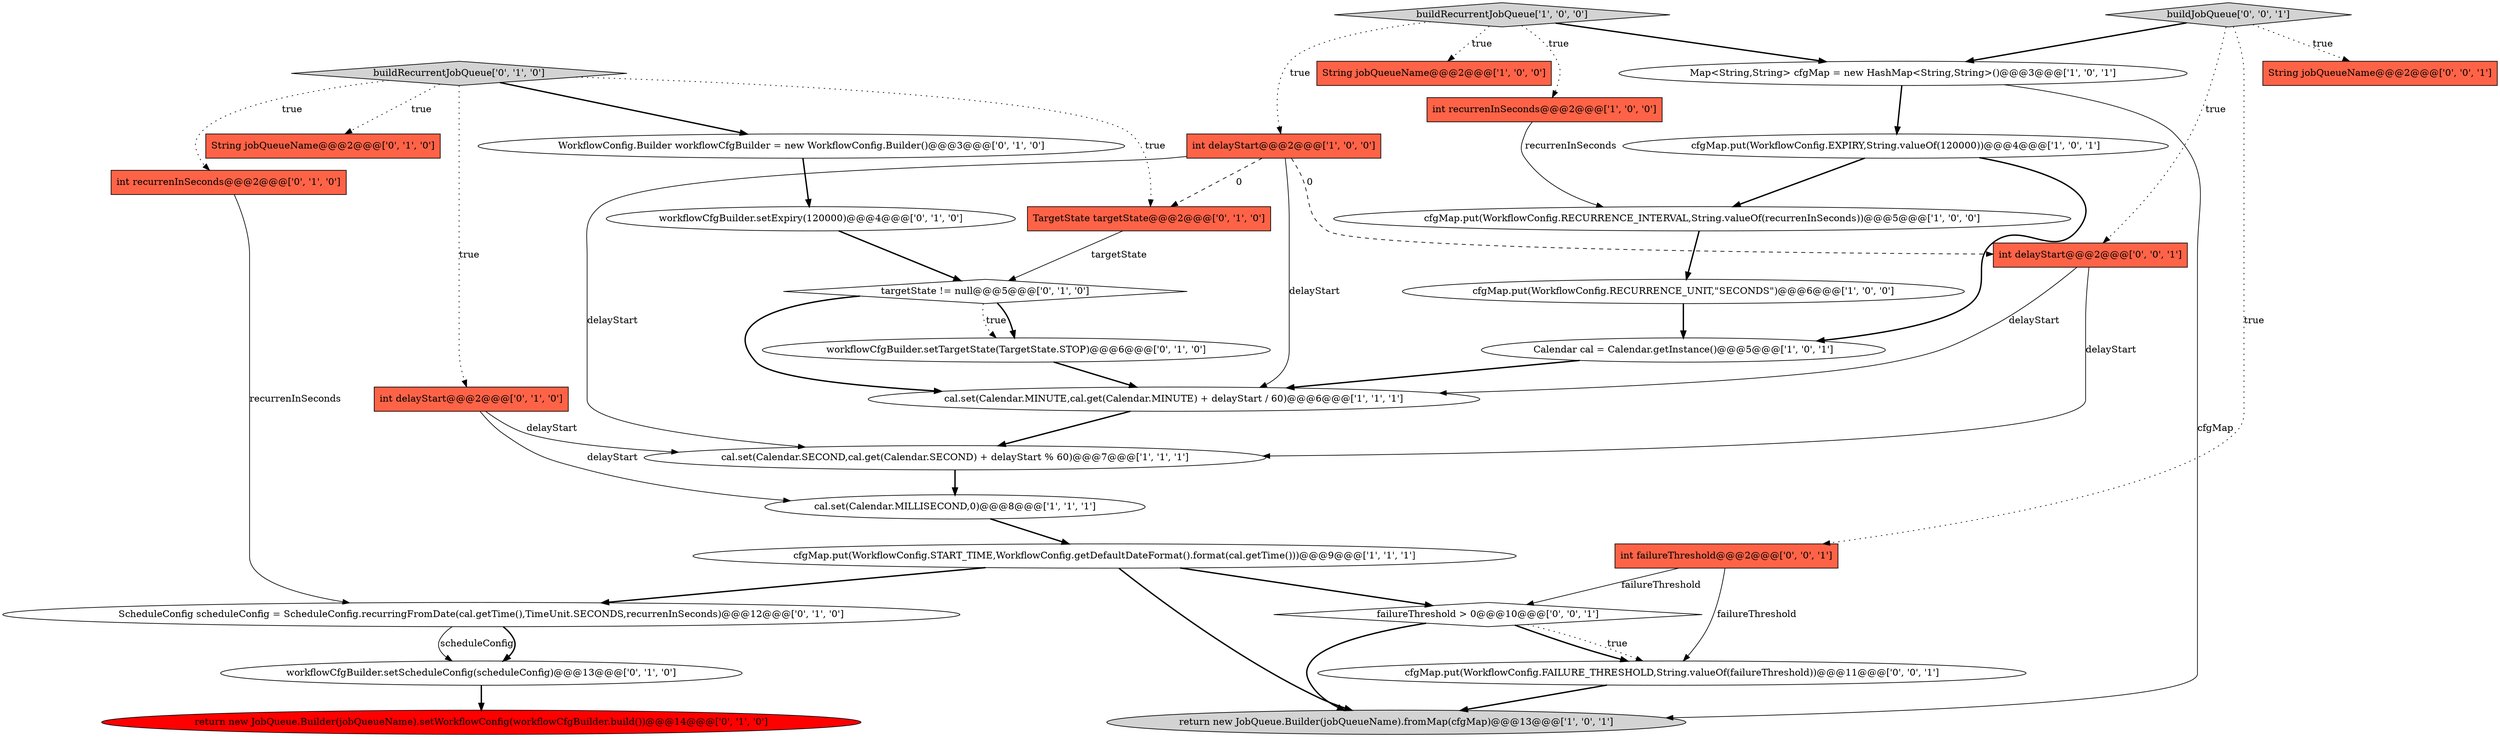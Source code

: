 digraph {
14 [style = filled, label = "return new JobQueue.Builder(jobQueueName).setWorkflowConfig(workflowCfgBuilder.build())@@@14@@@['0', '1', '0']", fillcolor = red, shape = ellipse image = "AAA1AAABBB2BBB"];
1 [style = filled, label = "cfgMap.put(WorkflowConfig.RECURRENCE_INTERVAL,String.valueOf(recurrenInSeconds))@@@5@@@['1', '0', '0']", fillcolor = white, shape = ellipse image = "AAA0AAABBB1BBB"];
3 [style = filled, label = "int recurrenInSeconds@@@2@@@['1', '0', '0']", fillcolor = tomato, shape = box image = "AAA0AAABBB1BBB"];
9 [style = filled, label = "return new JobQueue.Builder(jobQueueName).fromMap(cfgMap)@@@13@@@['1', '0', '1']", fillcolor = lightgray, shape = ellipse image = "AAA0AAABBB1BBB"];
19 [style = filled, label = "String jobQueueName@@@2@@@['0', '1', '0']", fillcolor = tomato, shape = box image = "AAA0AAABBB2BBB"];
15 [style = filled, label = "workflowCfgBuilder.setExpiry(120000)@@@4@@@['0', '1', '0']", fillcolor = white, shape = ellipse image = "AAA0AAABBB2BBB"];
11 [style = filled, label = "buildRecurrentJobQueue['1', '0', '0']", fillcolor = lightgray, shape = diamond image = "AAA0AAABBB1BBB"];
4 [style = filled, label = "Calendar cal = Calendar.getInstance()@@@5@@@['1', '0', '1']", fillcolor = white, shape = ellipse image = "AAA0AAABBB1BBB"];
5 [style = filled, label = "String jobQueueName@@@2@@@['1', '0', '0']", fillcolor = tomato, shape = box image = "AAA0AAABBB1BBB"];
10 [style = filled, label = "int delayStart@@@2@@@['1', '0', '0']", fillcolor = tomato, shape = box image = "AAA1AAABBB1BBB"];
2 [style = filled, label = "cal.set(Calendar.SECOND,cal.get(Calendar.SECOND) + delayStart % 60)@@@7@@@['1', '1', '1']", fillcolor = white, shape = ellipse image = "AAA0AAABBB1BBB"];
21 [style = filled, label = "workflowCfgBuilder.setTargetState(TargetState.STOP)@@@6@@@['0', '1', '0']", fillcolor = white, shape = ellipse image = "AAA0AAABBB2BBB"];
22 [style = filled, label = "workflowCfgBuilder.setScheduleConfig(scheduleConfig)@@@13@@@['0', '1', '0']", fillcolor = white, shape = ellipse image = "AAA0AAABBB2BBB"];
24 [style = filled, label = "WorkflowConfig.Builder workflowCfgBuilder = new WorkflowConfig.Builder()@@@3@@@['0', '1', '0']", fillcolor = white, shape = ellipse image = "AAA0AAABBB2BBB"];
25 [style = filled, label = "buildRecurrentJobQueue['0', '1', '0']", fillcolor = lightgray, shape = diamond image = "AAA0AAABBB2BBB"];
6 [style = filled, label = "cal.set(Calendar.MILLISECOND,0)@@@8@@@['1', '1', '1']", fillcolor = white, shape = ellipse image = "AAA0AAABBB1BBB"];
31 [style = filled, label = "failureThreshold > 0@@@10@@@['0', '0', '1']", fillcolor = white, shape = diamond image = "AAA0AAABBB3BBB"];
0 [style = filled, label = "cfgMap.put(WorkflowConfig.RECURRENCE_UNIT,\"SECONDS\")@@@6@@@['1', '0', '0']", fillcolor = white, shape = ellipse image = "AAA0AAABBB1BBB"];
26 [style = filled, label = "cfgMap.put(WorkflowConfig.FAILURE_THRESHOLD,String.valueOf(failureThreshold))@@@11@@@['0', '0', '1']", fillcolor = white, shape = ellipse image = "AAA0AAABBB3BBB"];
28 [style = filled, label = "int failureThreshold@@@2@@@['0', '0', '1']", fillcolor = tomato, shape = box image = "AAA0AAABBB3BBB"];
12 [style = filled, label = "Map<String,String> cfgMap = new HashMap<String,String>()@@@3@@@['1', '0', '1']", fillcolor = white, shape = ellipse image = "AAA0AAABBB1BBB"];
18 [style = filled, label = "targetState != null@@@5@@@['0', '1', '0']", fillcolor = white, shape = diamond image = "AAA0AAABBB2BBB"];
20 [style = filled, label = "ScheduleConfig scheduleConfig = ScheduleConfig.recurringFromDate(cal.getTime(),TimeUnit.SECONDS,recurrenInSeconds)@@@12@@@['0', '1', '0']", fillcolor = white, shape = ellipse image = "AAA0AAABBB2BBB"];
30 [style = filled, label = "int delayStart@@@2@@@['0', '0', '1']", fillcolor = tomato, shape = box image = "AAA0AAABBB3BBB"];
7 [style = filled, label = "cfgMap.put(WorkflowConfig.EXPIRY,String.valueOf(120000))@@@4@@@['1', '0', '1']", fillcolor = white, shape = ellipse image = "AAA0AAABBB1BBB"];
8 [style = filled, label = "cal.set(Calendar.MINUTE,cal.get(Calendar.MINUTE) + delayStart / 60)@@@6@@@['1', '1', '1']", fillcolor = white, shape = ellipse image = "AAA0AAABBB1BBB"];
27 [style = filled, label = "String jobQueueName@@@2@@@['0', '0', '1']", fillcolor = tomato, shape = box image = "AAA0AAABBB3BBB"];
29 [style = filled, label = "buildJobQueue['0', '0', '1']", fillcolor = lightgray, shape = diamond image = "AAA0AAABBB3BBB"];
23 [style = filled, label = "TargetState targetState@@@2@@@['0', '1', '0']", fillcolor = tomato, shape = box image = "AAA1AAABBB2BBB"];
17 [style = filled, label = "int delayStart@@@2@@@['0', '1', '0']", fillcolor = tomato, shape = box image = "AAA0AAABBB2BBB"];
16 [style = filled, label = "int recurrenInSeconds@@@2@@@['0', '1', '0']", fillcolor = tomato, shape = box image = "AAA0AAABBB2BBB"];
13 [style = filled, label = "cfgMap.put(WorkflowConfig.START_TIME,WorkflowConfig.getDefaultDateFormat().format(cal.getTime()))@@@9@@@['1', '1', '1']", fillcolor = white, shape = ellipse image = "AAA0AAABBB1BBB"];
28->26 [style = solid, label="failureThreshold"];
25->16 [style = dotted, label="true"];
7->1 [style = bold, label=""];
17->2 [style = solid, label="delayStart"];
31->9 [style = bold, label=""];
2->6 [style = bold, label=""];
30->8 [style = solid, label="delayStart"];
11->10 [style = dotted, label="true"];
29->27 [style = dotted, label="true"];
18->21 [style = dotted, label="true"];
21->8 [style = bold, label=""];
26->9 [style = bold, label=""];
11->12 [style = bold, label=""];
11->5 [style = dotted, label="true"];
17->6 [style = solid, label="delayStart"];
1->0 [style = bold, label=""];
7->4 [style = bold, label=""];
16->20 [style = solid, label="recurrenInSeconds"];
15->18 [style = bold, label=""];
12->7 [style = bold, label=""];
20->22 [style = solid, label="scheduleConfig"];
20->22 [style = bold, label=""];
25->24 [style = bold, label=""];
31->26 [style = bold, label=""];
10->2 [style = solid, label="delayStart"];
29->12 [style = bold, label=""];
10->30 [style = dashed, label="0"];
29->28 [style = dotted, label="true"];
8->2 [style = bold, label=""];
31->26 [style = dotted, label="true"];
0->4 [style = bold, label=""];
3->1 [style = solid, label="recurrenInSeconds"];
23->18 [style = solid, label="targetState"];
25->17 [style = dotted, label="true"];
6->13 [style = bold, label=""];
29->30 [style = dotted, label="true"];
4->8 [style = bold, label=""];
12->9 [style = solid, label="cfgMap"];
13->20 [style = bold, label=""];
18->8 [style = bold, label=""];
13->9 [style = bold, label=""];
25->23 [style = dotted, label="true"];
18->21 [style = bold, label=""];
13->31 [style = bold, label=""];
22->14 [style = bold, label=""];
11->3 [style = dotted, label="true"];
25->19 [style = dotted, label="true"];
30->2 [style = solid, label="delayStart"];
10->23 [style = dashed, label="0"];
28->31 [style = solid, label="failureThreshold"];
10->8 [style = solid, label="delayStart"];
24->15 [style = bold, label=""];
}
